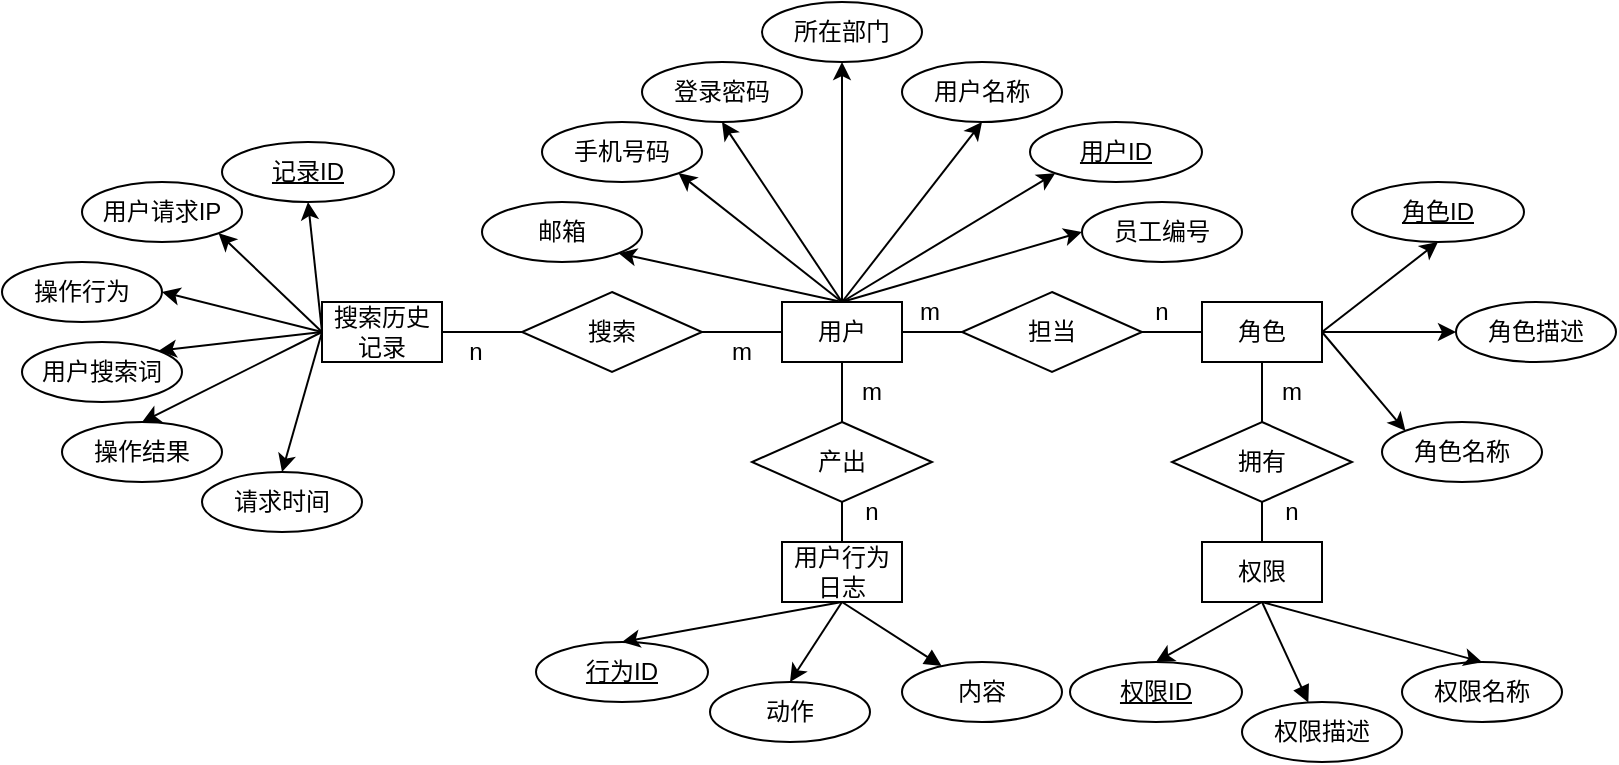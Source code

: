 <mxfile version="20.3.0" type="github">
  <diagram id="q9kdmSjCggKA0HIjSDvM" name="第 1 页">
    <mxGraphModel dx="850" dy="455" grid="1" gridSize="10" guides="1" tooltips="1" connect="1" arrows="1" fold="1" page="1" pageScale="1" pageWidth="827" pageHeight="1169" math="0" shadow="0">
      <root>
        <mxCell id="0" />
        <mxCell id="1" parent="0" />
        <mxCell id="Ytk9a4cfi9C-d5oDtsvV-21" value="" style="edgeStyle=orthogonalEdgeStyle;rounded=0;orthogonalLoop=1;jettySize=auto;html=1;endArrow=none;endFill=0;" edge="1" parent="1" source="Ytk9a4cfi9C-d5oDtsvV-1" target="Ytk9a4cfi9C-d5oDtsvV-20">
          <mxGeometry relative="1" as="geometry" />
        </mxCell>
        <mxCell id="Ytk9a4cfi9C-d5oDtsvV-42" value="" style="edgeStyle=none;rounded=0;orthogonalLoop=1;jettySize=auto;html=1;endArrow=none;endFill=0;" edge="1" parent="1" source="Ytk9a4cfi9C-d5oDtsvV-1" target="Ytk9a4cfi9C-d5oDtsvV-41">
          <mxGeometry relative="1" as="geometry" />
        </mxCell>
        <mxCell id="Ytk9a4cfi9C-d5oDtsvV-1" value="用户" style="whiteSpace=wrap;html=1;align=center;" vertex="1" parent="1">
          <mxGeometry x="410" y="230" width="60" height="30" as="geometry" />
        </mxCell>
        <mxCell id="Ytk9a4cfi9C-d5oDtsvV-31" value="" style="edgeStyle=none;rounded=0;orthogonalLoop=1;jettySize=auto;html=1;endArrow=none;endFill=0;" edge="1" parent="1" source="Ytk9a4cfi9C-d5oDtsvV-2" target="Ytk9a4cfi9C-d5oDtsvV-29">
          <mxGeometry relative="1" as="geometry" />
        </mxCell>
        <mxCell id="Ytk9a4cfi9C-d5oDtsvV-2" value="角色" style="whiteSpace=wrap;html=1;align=center;" vertex="1" parent="1">
          <mxGeometry x="620" y="230" width="60" height="30" as="geometry" />
        </mxCell>
        <mxCell id="Ytk9a4cfi9C-d5oDtsvV-38" value="" style="edgeStyle=none;rounded=0;orthogonalLoop=1;jettySize=auto;html=1;endArrow=block;endFill=1;exitX=0.5;exitY=1;exitDx=0;exitDy=0;" edge="1" parent="1" source="Ytk9a4cfi9C-d5oDtsvV-3" target="Ytk9a4cfi9C-d5oDtsvV-35">
          <mxGeometry relative="1" as="geometry" />
        </mxCell>
        <mxCell id="Ytk9a4cfi9C-d5oDtsvV-3" value="权限" style="whiteSpace=wrap;html=1;align=center;" vertex="1" parent="1">
          <mxGeometry x="620" y="350" width="60" height="30" as="geometry" />
        </mxCell>
        <mxCell id="Ytk9a4cfi9C-d5oDtsvV-4" value="用户名称" style="ellipse;whiteSpace=wrap;html=1;align=center;" vertex="1" parent="1">
          <mxGeometry x="470" y="110" width="80" height="30" as="geometry" />
        </mxCell>
        <mxCell id="Ytk9a4cfi9C-d5oDtsvV-5" value="用户ID" style="ellipse;whiteSpace=wrap;html=1;align=center;fontStyle=4;" vertex="1" parent="1">
          <mxGeometry x="534" y="140" width="86" height="30" as="geometry" />
        </mxCell>
        <mxCell id="Ytk9a4cfi9C-d5oDtsvV-6" value="登录密码" style="ellipse;whiteSpace=wrap;html=1;align=center;" vertex="1" parent="1">
          <mxGeometry x="340" y="110" width="80" height="30" as="geometry" />
        </mxCell>
        <mxCell id="Ytk9a4cfi9C-d5oDtsvV-7" value="手机号码" style="ellipse;whiteSpace=wrap;html=1;align=center;" vertex="1" parent="1">
          <mxGeometry x="290" y="140" width="80" height="30" as="geometry" />
        </mxCell>
        <mxCell id="Ytk9a4cfi9C-d5oDtsvV-8" value="邮箱" style="ellipse;whiteSpace=wrap;html=1;align=center;" vertex="1" parent="1">
          <mxGeometry x="260" y="180" width="80" height="30" as="geometry" />
        </mxCell>
        <mxCell id="Ytk9a4cfi9C-d5oDtsvV-9" value="所在部门" style="ellipse;whiteSpace=wrap;html=1;align=center;" vertex="1" parent="1">
          <mxGeometry x="400" y="80" width="80" height="30" as="geometry" />
        </mxCell>
        <mxCell id="Ytk9a4cfi9C-d5oDtsvV-10" value="员工编号" style="ellipse;whiteSpace=wrap;html=1;align=center;" vertex="1" parent="1">
          <mxGeometry x="560" y="180" width="80" height="30" as="geometry" />
        </mxCell>
        <mxCell id="Ytk9a4cfi9C-d5oDtsvV-16" style="edgeStyle=orthogonalEdgeStyle;rounded=0;orthogonalLoop=1;jettySize=auto;html=1;exitX=0.5;exitY=1;exitDx=0;exitDy=0;" edge="1" parent="1" source="Ytk9a4cfi9C-d5oDtsvV-8" target="Ytk9a4cfi9C-d5oDtsvV-8">
          <mxGeometry relative="1" as="geometry" />
        </mxCell>
        <mxCell id="Ytk9a4cfi9C-d5oDtsvV-22" value="" style="edgeStyle=orthogonalEdgeStyle;rounded=0;orthogonalLoop=1;jettySize=auto;html=1;endArrow=none;endFill=0;" edge="1" parent="1" source="Ytk9a4cfi9C-d5oDtsvV-20" target="Ytk9a4cfi9C-d5oDtsvV-2">
          <mxGeometry relative="1" as="geometry" />
        </mxCell>
        <mxCell id="Ytk9a4cfi9C-d5oDtsvV-20" value="担当" style="shape=rhombus;perimeter=rhombusPerimeter;whiteSpace=wrap;html=1;align=center;" vertex="1" parent="1">
          <mxGeometry x="500" y="225" width="90" height="40" as="geometry" />
        </mxCell>
        <mxCell id="Ytk9a4cfi9C-d5oDtsvV-23" value="角色ID" style="ellipse;whiteSpace=wrap;html=1;align=center;fontStyle=4;" vertex="1" parent="1">
          <mxGeometry x="695" y="170" width="86" height="30" as="geometry" />
        </mxCell>
        <mxCell id="Ytk9a4cfi9C-d5oDtsvV-24" value="角色描述" style="ellipse;whiteSpace=wrap;html=1;align=center;" vertex="1" parent="1">
          <mxGeometry x="747" y="230" width="80" height="30" as="geometry" />
        </mxCell>
        <mxCell id="Ytk9a4cfi9C-d5oDtsvV-25" value="角色名称" style="ellipse;whiteSpace=wrap;html=1;align=center;" vertex="1" parent="1">
          <mxGeometry x="710" y="290" width="80" height="30" as="geometry" />
        </mxCell>
        <mxCell id="Ytk9a4cfi9C-d5oDtsvV-32" value="" style="edgeStyle=none;rounded=0;orthogonalLoop=1;jettySize=auto;html=1;endArrow=none;endFill=0;" edge="1" parent="1" source="Ytk9a4cfi9C-d5oDtsvV-29" target="Ytk9a4cfi9C-d5oDtsvV-3">
          <mxGeometry relative="1" as="geometry" />
        </mxCell>
        <mxCell id="Ytk9a4cfi9C-d5oDtsvV-29" value="拥有" style="shape=rhombus;perimeter=rhombusPerimeter;whiteSpace=wrap;html=1;align=center;" vertex="1" parent="1">
          <mxGeometry x="605" y="290" width="90" height="40" as="geometry" />
        </mxCell>
        <mxCell id="Ytk9a4cfi9C-d5oDtsvV-33" value="权限ID" style="ellipse;whiteSpace=wrap;html=1;align=center;fontStyle=4;" vertex="1" parent="1">
          <mxGeometry x="554" y="410" width="86" height="30" as="geometry" />
        </mxCell>
        <mxCell id="Ytk9a4cfi9C-d5oDtsvV-35" value="权限描述" style="ellipse;whiteSpace=wrap;html=1;align=center;" vertex="1" parent="1">
          <mxGeometry x="640" y="430" width="80" height="30" as="geometry" />
        </mxCell>
        <mxCell id="Ytk9a4cfi9C-d5oDtsvV-36" value="权限名称" style="ellipse;whiteSpace=wrap;html=1;align=center;" vertex="1" parent="1">
          <mxGeometry x="720" y="410" width="80" height="30" as="geometry" />
        </mxCell>
        <mxCell id="Ytk9a4cfi9C-d5oDtsvV-39" value="" style="endArrow=classic;html=1;rounded=0;exitX=0.5;exitY=1;exitDx=0;exitDy=0;entryX=0.5;entryY=0;entryDx=0;entryDy=0;" edge="1" parent="1" source="Ytk9a4cfi9C-d5oDtsvV-3" target="Ytk9a4cfi9C-d5oDtsvV-33">
          <mxGeometry width="50" height="50" relative="1" as="geometry">
            <mxPoint x="390" y="340" as="sourcePoint" />
            <mxPoint x="440" y="290" as="targetPoint" />
          </mxGeometry>
        </mxCell>
        <mxCell id="Ytk9a4cfi9C-d5oDtsvV-40" value="" style="endArrow=classic;html=1;rounded=0;exitX=0.5;exitY=1;exitDx=0;exitDy=0;entryX=0.5;entryY=0;entryDx=0;entryDy=0;" edge="1" parent="1" source="Ytk9a4cfi9C-d5oDtsvV-3" target="Ytk9a4cfi9C-d5oDtsvV-36">
          <mxGeometry width="50" height="50" relative="1" as="geometry">
            <mxPoint x="390" y="340" as="sourcePoint" />
            <mxPoint x="440" y="290" as="targetPoint" />
          </mxGeometry>
        </mxCell>
        <mxCell id="Ytk9a4cfi9C-d5oDtsvV-45" value="" style="edgeStyle=none;rounded=0;orthogonalLoop=1;jettySize=auto;html=1;endArrow=none;endFill=0;" edge="1" parent="1" source="Ytk9a4cfi9C-d5oDtsvV-41" target="Ytk9a4cfi9C-d5oDtsvV-44">
          <mxGeometry relative="1" as="geometry" />
        </mxCell>
        <mxCell id="Ytk9a4cfi9C-d5oDtsvV-41" value="产出" style="shape=rhombus;perimeter=rhombusPerimeter;whiteSpace=wrap;html=1;align=center;" vertex="1" parent="1">
          <mxGeometry x="395" y="290" width="90" height="40" as="geometry" />
        </mxCell>
        <mxCell id="Ytk9a4cfi9C-d5oDtsvV-55" value="" style="edgeStyle=none;rounded=0;orthogonalLoop=1;jettySize=auto;html=1;endArrow=none;endFill=0;" edge="1" parent="1" source="Ytk9a4cfi9C-d5oDtsvV-43" target="Ytk9a4cfi9C-d5oDtsvV-1">
          <mxGeometry relative="1" as="geometry" />
        </mxCell>
        <mxCell id="Ytk9a4cfi9C-d5oDtsvV-43" value="搜索" style="shape=rhombus;perimeter=rhombusPerimeter;whiteSpace=wrap;html=1;align=center;" vertex="1" parent="1">
          <mxGeometry x="280" y="225" width="90" height="40" as="geometry" />
        </mxCell>
        <mxCell id="Ytk9a4cfi9C-d5oDtsvV-52" value="" style="edgeStyle=none;rounded=0;orthogonalLoop=1;jettySize=auto;html=1;endArrow=block;endFill=1;exitX=0.5;exitY=1;exitDx=0;exitDy=0;" edge="1" parent="1" source="Ytk9a4cfi9C-d5oDtsvV-44" target="Ytk9a4cfi9C-d5oDtsvV-51">
          <mxGeometry relative="1" as="geometry" />
        </mxCell>
        <mxCell id="Ytk9a4cfi9C-d5oDtsvV-44" value="用户行为日志" style="whiteSpace=wrap;html=1;align=center;" vertex="1" parent="1">
          <mxGeometry x="410" y="350" width="60" height="30" as="geometry" />
        </mxCell>
        <mxCell id="Ytk9a4cfi9C-d5oDtsvV-46" value="行为ID" style="ellipse;whiteSpace=wrap;html=1;align=center;fontStyle=4;" vertex="1" parent="1">
          <mxGeometry x="287" y="400" width="86" height="30" as="geometry" />
        </mxCell>
        <mxCell id="Ytk9a4cfi9C-d5oDtsvV-47" value="" style="endArrow=classic;html=1;rounded=0;exitX=0.5;exitY=1;exitDx=0;exitDy=0;entryX=0.5;entryY=0;entryDx=0;entryDy=0;" edge="1" parent="1" source="Ytk9a4cfi9C-d5oDtsvV-44" target="Ytk9a4cfi9C-d5oDtsvV-46">
          <mxGeometry width="50" height="50" relative="1" as="geometry">
            <mxPoint x="390" y="350" as="sourcePoint" />
            <mxPoint x="440" y="300" as="targetPoint" />
          </mxGeometry>
        </mxCell>
        <mxCell id="Ytk9a4cfi9C-d5oDtsvV-50" value="动作" style="ellipse;whiteSpace=wrap;html=1;align=center;" vertex="1" parent="1">
          <mxGeometry x="374" y="420" width="80" height="30" as="geometry" />
        </mxCell>
        <mxCell id="Ytk9a4cfi9C-d5oDtsvV-51" value="内容" style="ellipse;whiteSpace=wrap;html=1;align=center;" vertex="1" parent="1">
          <mxGeometry x="470" y="410" width="80" height="30" as="geometry" />
        </mxCell>
        <mxCell id="Ytk9a4cfi9C-d5oDtsvV-53" value="" style="endArrow=classic;html=1;rounded=0;exitX=0.5;exitY=1;exitDx=0;exitDy=0;entryX=0.5;entryY=0;entryDx=0;entryDy=0;" edge="1" parent="1" source="Ytk9a4cfi9C-d5oDtsvV-44" target="Ytk9a4cfi9C-d5oDtsvV-50">
          <mxGeometry width="50" height="50" relative="1" as="geometry">
            <mxPoint x="390" y="350" as="sourcePoint" />
            <mxPoint x="440" y="300" as="targetPoint" />
          </mxGeometry>
        </mxCell>
        <mxCell id="Ytk9a4cfi9C-d5oDtsvV-57" value="" style="edgeStyle=none;rounded=0;orthogonalLoop=1;jettySize=auto;html=1;endArrow=none;endFill=0;" edge="1" parent="1" source="Ytk9a4cfi9C-d5oDtsvV-56" target="Ytk9a4cfi9C-d5oDtsvV-43">
          <mxGeometry relative="1" as="geometry" />
        </mxCell>
        <mxCell id="Ytk9a4cfi9C-d5oDtsvV-56" value="搜索历史记录" style="whiteSpace=wrap;html=1;align=center;" vertex="1" parent="1">
          <mxGeometry x="180" y="230" width="60" height="30" as="geometry" />
        </mxCell>
        <mxCell id="Ytk9a4cfi9C-d5oDtsvV-58" value="记录ID" style="ellipse;whiteSpace=wrap;html=1;align=center;fontStyle=4;" vertex="1" parent="1">
          <mxGeometry x="130" y="150" width="86" height="30" as="geometry" />
        </mxCell>
        <mxCell id="Ytk9a4cfi9C-d5oDtsvV-59" value="用户请求IP" style="ellipse;whiteSpace=wrap;html=1;align=center;" vertex="1" parent="1">
          <mxGeometry x="60" y="170" width="80" height="30" as="geometry" />
        </mxCell>
        <mxCell id="Ytk9a4cfi9C-d5oDtsvV-60" value="操作行为" style="ellipse;whiteSpace=wrap;html=1;align=center;" vertex="1" parent="1">
          <mxGeometry x="20" y="210" width="80" height="30" as="geometry" />
        </mxCell>
        <mxCell id="Ytk9a4cfi9C-d5oDtsvV-61" value="用户搜索词" style="ellipse;whiteSpace=wrap;html=1;align=center;" vertex="1" parent="1">
          <mxGeometry x="30" y="250" width="80" height="30" as="geometry" />
        </mxCell>
        <mxCell id="Ytk9a4cfi9C-d5oDtsvV-62" value="操作结果" style="ellipse;whiteSpace=wrap;html=1;align=center;" vertex="1" parent="1">
          <mxGeometry x="50" y="290" width="80" height="30" as="geometry" />
        </mxCell>
        <mxCell id="Ytk9a4cfi9C-d5oDtsvV-63" value="请求时间" style="ellipse;whiteSpace=wrap;html=1;align=center;" vertex="1" parent="1">
          <mxGeometry x="120" y="315" width="80" height="30" as="geometry" />
        </mxCell>
        <mxCell id="Ytk9a4cfi9C-d5oDtsvV-66" value="" style="endArrow=classic;html=1;rounded=0;exitX=0;exitY=0.5;exitDx=0;exitDy=0;entryX=1;entryY=1;entryDx=0;entryDy=0;" edge="1" parent="1" source="Ytk9a4cfi9C-d5oDtsvV-56" target="Ytk9a4cfi9C-d5oDtsvV-59">
          <mxGeometry width="50" height="50" relative="1" as="geometry">
            <mxPoint x="390" y="340" as="sourcePoint" />
            <mxPoint x="440" y="290" as="targetPoint" />
          </mxGeometry>
        </mxCell>
        <mxCell id="Ytk9a4cfi9C-d5oDtsvV-67" value="" style="endArrow=classic;html=1;rounded=0;exitX=0;exitY=0.5;exitDx=0;exitDy=0;entryX=0.5;entryY=1;entryDx=0;entryDy=0;" edge="1" parent="1" source="Ytk9a4cfi9C-d5oDtsvV-56" target="Ytk9a4cfi9C-d5oDtsvV-58">
          <mxGeometry width="50" height="50" relative="1" as="geometry">
            <mxPoint x="390" y="340" as="sourcePoint" />
            <mxPoint x="440" y="290" as="targetPoint" />
          </mxGeometry>
        </mxCell>
        <mxCell id="Ytk9a4cfi9C-d5oDtsvV-68" value="" style="endArrow=classic;html=1;rounded=0;exitX=0;exitY=0.5;exitDx=0;exitDy=0;entryX=1;entryY=0.5;entryDx=0;entryDy=0;" edge="1" parent="1" source="Ytk9a4cfi9C-d5oDtsvV-56" target="Ytk9a4cfi9C-d5oDtsvV-60">
          <mxGeometry width="50" height="50" relative="1" as="geometry">
            <mxPoint x="390" y="340" as="sourcePoint" />
            <mxPoint x="440" y="290" as="targetPoint" />
          </mxGeometry>
        </mxCell>
        <mxCell id="Ytk9a4cfi9C-d5oDtsvV-69" value="" style="endArrow=classic;html=1;rounded=0;exitX=0;exitY=0.5;exitDx=0;exitDy=0;entryX=1;entryY=0;entryDx=0;entryDy=0;" edge="1" parent="1" source="Ytk9a4cfi9C-d5oDtsvV-56" target="Ytk9a4cfi9C-d5oDtsvV-61">
          <mxGeometry width="50" height="50" relative="1" as="geometry">
            <mxPoint x="390" y="340" as="sourcePoint" />
            <mxPoint x="440" y="290" as="targetPoint" />
          </mxGeometry>
        </mxCell>
        <mxCell id="Ytk9a4cfi9C-d5oDtsvV-70" value="" style="endArrow=classic;html=1;rounded=0;exitX=0;exitY=0.5;exitDx=0;exitDy=0;entryX=0.5;entryY=0;entryDx=0;entryDy=0;" edge="1" parent="1" source="Ytk9a4cfi9C-d5oDtsvV-56" target="Ytk9a4cfi9C-d5oDtsvV-62">
          <mxGeometry width="50" height="50" relative="1" as="geometry">
            <mxPoint x="390" y="340" as="sourcePoint" />
            <mxPoint x="440" y="290" as="targetPoint" />
          </mxGeometry>
        </mxCell>
        <mxCell id="Ytk9a4cfi9C-d5oDtsvV-71" value="" style="endArrow=classic;html=1;rounded=0;exitX=0;exitY=0.5;exitDx=0;exitDy=0;entryX=0.5;entryY=0;entryDx=0;entryDy=0;" edge="1" parent="1" source="Ytk9a4cfi9C-d5oDtsvV-56" target="Ytk9a4cfi9C-d5oDtsvV-63">
          <mxGeometry width="50" height="50" relative="1" as="geometry">
            <mxPoint x="390" y="340" as="sourcePoint" />
            <mxPoint x="440" y="290" as="targetPoint" />
          </mxGeometry>
        </mxCell>
        <mxCell id="Ytk9a4cfi9C-d5oDtsvV-73" value="" style="endArrow=classic;html=1;rounded=0;exitX=1;exitY=0.5;exitDx=0;exitDy=0;entryX=0;entryY=0.5;entryDx=0;entryDy=0;" edge="1" parent="1" source="Ytk9a4cfi9C-d5oDtsvV-2" target="Ytk9a4cfi9C-d5oDtsvV-24">
          <mxGeometry width="50" height="50" relative="1" as="geometry">
            <mxPoint x="390" y="290" as="sourcePoint" />
            <mxPoint x="440" y="240" as="targetPoint" />
          </mxGeometry>
        </mxCell>
        <mxCell id="Ytk9a4cfi9C-d5oDtsvV-74" value="" style="endArrow=classic;html=1;rounded=0;exitX=1;exitY=0.5;exitDx=0;exitDy=0;entryX=0;entryY=0;entryDx=0;entryDy=0;" edge="1" parent="1" source="Ytk9a4cfi9C-d5oDtsvV-2" target="Ytk9a4cfi9C-d5oDtsvV-25">
          <mxGeometry width="50" height="50" relative="1" as="geometry">
            <mxPoint x="390" y="290" as="sourcePoint" />
            <mxPoint x="440" y="240" as="targetPoint" />
          </mxGeometry>
        </mxCell>
        <mxCell id="Ytk9a4cfi9C-d5oDtsvV-75" value="" style="endArrow=classic;html=1;rounded=0;exitX=1;exitY=0.5;exitDx=0;exitDy=0;entryX=0.5;entryY=1;entryDx=0;entryDy=0;" edge="1" parent="1" source="Ytk9a4cfi9C-d5oDtsvV-2" target="Ytk9a4cfi9C-d5oDtsvV-23">
          <mxGeometry width="50" height="50" relative="1" as="geometry">
            <mxPoint x="390" y="290" as="sourcePoint" />
            <mxPoint x="440" y="240" as="targetPoint" />
          </mxGeometry>
        </mxCell>
        <mxCell id="Ytk9a4cfi9C-d5oDtsvV-77" value="" style="endArrow=classic;html=1;rounded=0;exitX=0.5;exitY=0;exitDx=0;exitDy=0;entryX=0.5;entryY=1;entryDx=0;entryDy=0;" edge="1" parent="1" source="Ytk9a4cfi9C-d5oDtsvV-1" target="Ytk9a4cfi9C-d5oDtsvV-9">
          <mxGeometry width="50" height="50" relative="1" as="geometry">
            <mxPoint x="390" y="300" as="sourcePoint" />
            <mxPoint x="440" y="250" as="targetPoint" />
          </mxGeometry>
        </mxCell>
        <mxCell id="Ytk9a4cfi9C-d5oDtsvV-78" value="" style="endArrow=classic;html=1;rounded=0;exitX=0.5;exitY=0;exitDx=0;exitDy=0;entryX=0.5;entryY=1;entryDx=0;entryDy=0;" edge="1" parent="1" source="Ytk9a4cfi9C-d5oDtsvV-1" target="Ytk9a4cfi9C-d5oDtsvV-4">
          <mxGeometry width="50" height="50" relative="1" as="geometry">
            <mxPoint x="390" y="300" as="sourcePoint" />
            <mxPoint x="440" y="250" as="targetPoint" />
          </mxGeometry>
        </mxCell>
        <mxCell id="Ytk9a4cfi9C-d5oDtsvV-79" value="" style="endArrow=classic;html=1;rounded=0;exitX=0.5;exitY=0;exitDx=0;exitDy=0;entryX=0;entryY=1;entryDx=0;entryDy=0;" edge="1" parent="1" source="Ytk9a4cfi9C-d5oDtsvV-1" target="Ytk9a4cfi9C-d5oDtsvV-5">
          <mxGeometry width="50" height="50" relative="1" as="geometry">
            <mxPoint x="390" y="300" as="sourcePoint" />
            <mxPoint x="440" y="250" as="targetPoint" />
          </mxGeometry>
        </mxCell>
        <mxCell id="Ytk9a4cfi9C-d5oDtsvV-80" value="" style="endArrow=classic;html=1;rounded=0;exitX=0.5;exitY=0;exitDx=0;exitDy=0;entryX=0;entryY=0.5;entryDx=0;entryDy=0;" edge="1" parent="1" source="Ytk9a4cfi9C-d5oDtsvV-1" target="Ytk9a4cfi9C-d5oDtsvV-10">
          <mxGeometry width="50" height="50" relative="1" as="geometry">
            <mxPoint x="390" y="300" as="sourcePoint" />
            <mxPoint x="440" y="250" as="targetPoint" />
          </mxGeometry>
        </mxCell>
        <mxCell id="Ytk9a4cfi9C-d5oDtsvV-81" value="" style="endArrow=classic;html=1;rounded=0;exitX=0.5;exitY=0;exitDx=0;exitDy=0;entryX=1;entryY=1;entryDx=0;entryDy=0;" edge="1" parent="1" source="Ytk9a4cfi9C-d5oDtsvV-1" target="Ytk9a4cfi9C-d5oDtsvV-8">
          <mxGeometry width="50" height="50" relative="1" as="geometry">
            <mxPoint x="390" y="300" as="sourcePoint" />
            <mxPoint x="440" y="250" as="targetPoint" />
          </mxGeometry>
        </mxCell>
        <mxCell id="Ytk9a4cfi9C-d5oDtsvV-82" value="" style="endArrow=classic;html=1;rounded=0;exitX=0.5;exitY=0;exitDx=0;exitDy=0;entryX=1;entryY=1;entryDx=0;entryDy=0;" edge="1" parent="1" source="Ytk9a4cfi9C-d5oDtsvV-1" target="Ytk9a4cfi9C-d5oDtsvV-7">
          <mxGeometry width="50" height="50" relative="1" as="geometry">
            <mxPoint x="390" y="300" as="sourcePoint" />
            <mxPoint x="440" y="250" as="targetPoint" />
          </mxGeometry>
        </mxCell>
        <mxCell id="Ytk9a4cfi9C-d5oDtsvV-83" value="" style="endArrow=classic;html=1;rounded=0;exitX=0.5;exitY=0;exitDx=0;exitDy=0;entryX=0.5;entryY=1;entryDx=0;entryDy=0;" edge="1" parent="1" source="Ytk9a4cfi9C-d5oDtsvV-1" target="Ytk9a4cfi9C-d5oDtsvV-6">
          <mxGeometry width="50" height="50" relative="1" as="geometry">
            <mxPoint x="360" y="270" as="sourcePoint" />
            <mxPoint x="360" y="290" as="targetPoint" />
          </mxGeometry>
        </mxCell>
        <mxCell id="Ytk9a4cfi9C-d5oDtsvV-84" value="m" style="text;html=1;strokeColor=none;fillColor=none;align=center;verticalAlign=middle;whiteSpace=wrap;rounded=0;" vertex="1" parent="1">
          <mxGeometry x="360" y="240" width="60" height="30" as="geometry" />
        </mxCell>
        <mxCell id="Ytk9a4cfi9C-d5oDtsvV-85" value="n" style="text;html=1;strokeColor=none;fillColor=none;align=center;verticalAlign=middle;whiteSpace=wrap;rounded=0;" vertex="1" parent="1">
          <mxGeometry x="227" y="240" width="60" height="30" as="geometry" />
        </mxCell>
        <mxCell id="Ytk9a4cfi9C-d5oDtsvV-86" value="m" style="text;html=1;strokeColor=none;fillColor=none;align=center;verticalAlign=middle;whiteSpace=wrap;rounded=0;" vertex="1" parent="1">
          <mxGeometry x="425" y="260" width="60" height="30" as="geometry" />
        </mxCell>
        <mxCell id="Ytk9a4cfi9C-d5oDtsvV-87" value="n" style="text;html=1;strokeColor=none;fillColor=none;align=center;verticalAlign=middle;whiteSpace=wrap;rounded=0;" vertex="1" parent="1">
          <mxGeometry x="425" y="320" width="60" height="30" as="geometry" />
        </mxCell>
        <mxCell id="Ytk9a4cfi9C-d5oDtsvV-88" value="m" style="text;html=1;strokeColor=none;fillColor=none;align=center;verticalAlign=middle;whiteSpace=wrap;rounded=0;" vertex="1" parent="1">
          <mxGeometry x="454" y="220" width="60" height="30" as="geometry" />
        </mxCell>
        <mxCell id="Ytk9a4cfi9C-d5oDtsvV-89" value="n" style="text;html=1;strokeColor=none;fillColor=none;align=center;verticalAlign=middle;whiteSpace=wrap;rounded=0;" vertex="1" parent="1">
          <mxGeometry x="570" y="220" width="60" height="30" as="geometry" />
        </mxCell>
        <mxCell id="Ytk9a4cfi9C-d5oDtsvV-90" value="m" style="text;html=1;strokeColor=none;fillColor=none;align=center;verticalAlign=middle;whiteSpace=wrap;rounded=0;" vertex="1" parent="1">
          <mxGeometry x="635" y="260" width="60" height="30" as="geometry" />
        </mxCell>
        <mxCell id="Ytk9a4cfi9C-d5oDtsvV-91" value="n" style="text;html=1;strokeColor=none;fillColor=none;align=center;verticalAlign=middle;whiteSpace=wrap;rounded=0;" vertex="1" parent="1">
          <mxGeometry x="635" y="320" width="60" height="30" as="geometry" />
        </mxCell>
      </root>
    </mxGraphModel>
  </diagram>
</mxfile>
